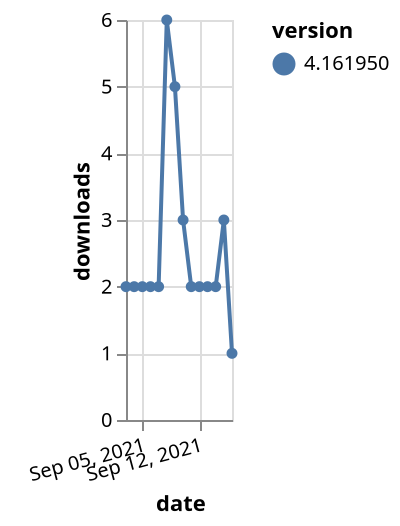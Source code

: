 {"$schema": "https://vega.github.io/schema/vega-lite/v5.json", "description": "A simple bar chart with embedded data.", "data": {"values": [{"date": "2021-09-03", "total": 3216, "delta": 2, "version": "4.161950"}, {"date": "2021-09-04", "total": 3218, "delta": 2, "version": "4.161950"}, {"date": "2021-09-05", "total": 3220, "delta": 2, "version": "4.161950"}, {"date": "2021-09-06", "total": 3222, "delta": 2, "version": "4.161950"}, {"date": "2021-09-07", "total": 3224, "delta": 2, "version": "4.161950"}, {"date": "2021-09-08", "total": 3230, "delta": 6, "version": "4.161950"}, {"date": "2021-09-09", "total": 3235, "delta": 5, "version": "4.161950"}, {"date": "2021-09-10", "total": 3238, "delta": 3, "version": "4.161950"}, {"date": "2021-09-11", "total": 3240, "delta": 2, "version": "4.161950"}, {"date": "2021-09-12", "total": 3242, "delta": 2, "version": "4.161950"}, {"date": "2021-09-13", "total": 3244, "delta": 2, "version": "4.161950"}, {"date": "2021-09-14", "total": 3246, "delta": 2, "version": "4.161950"}, {"date": "2021-09-15", "total": 3249, "delta": 3, "version": "4.161950"}, {"date": "2021-09-16", "total": 3250, "delta": 1, "version": "4.161950"}]}, "width": "container", "mark": {"type": "line", "point": {"filled": true}}, "encoding": {"x": {"field": "date", "type": "temporal", "timeUnit": "yearmonthdate", "title": "date", "axis": {"labelAngle": -15}}, "y": {"field": "delta", "type": "quantitative", "title": "downloads"}, "color": {"field": "version", "type": "nominal"}, "tooltip": {"field": "delta"}}}